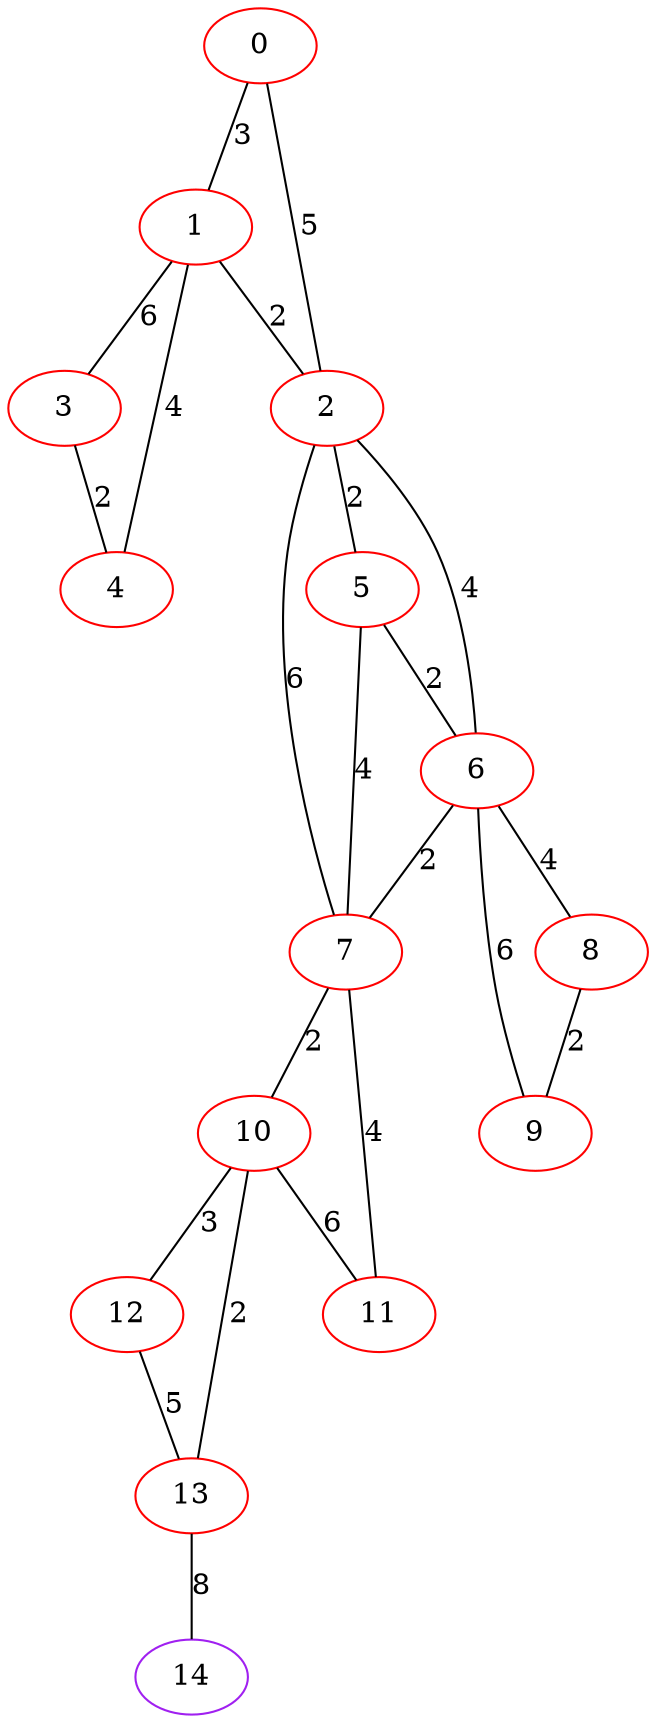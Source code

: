 graph "" {
0 [color=red, weight=1];
1 [color=red, weight=1];
2 [color=red, weight=1];
3 [color=red, weight=1];
4 [color=red, weight=1];
5 [color=red, weight=1];
6 [color=red, weight=1];
7 [color=red, weight=1];
8 [color=red, weight=1];
9 [color=red, weight=1];
10 [color=red, weight=1];
11 [color=red, weight=1];
12 [color=red, weight=1];
13 [color=red, weight=1];
14 [color=purple, weight=4];
0 -- 1  [key=0, label=3];
0 -- 2  [key=0, label=5];
1 -- 2  [key=0, label=2];
1 -- 3  [key=0, label=6];
1 -- 4  [key=0, label=4];
2 -- 5  [key=0, label=2];
2 -- 6  [key=0, label=4];
2 -- 7  [key=0, label=6];
3 -- 4  [key=0, label=2];
5 -- 6  [key=0, label=2];
5 -- 7  [key=0, label=4];
6 -- 8  [key=0, label=4];
6 -- 9  [key=0, label=6];
6 -- 7  [key=0, label=2];
7 -- 10  [key=0, label=2];
7 -- 11  [key=0, label=4];
8 -- 9  [key=0, label=2];
10 -- 11  [key=0, label=6];
10 -- 12  [key=0, label=3];
10 -- 13  [key=0, label=2];
12 -- 13  [key=0, label=5];
13 -- 14  [key=0, label=8];
}

